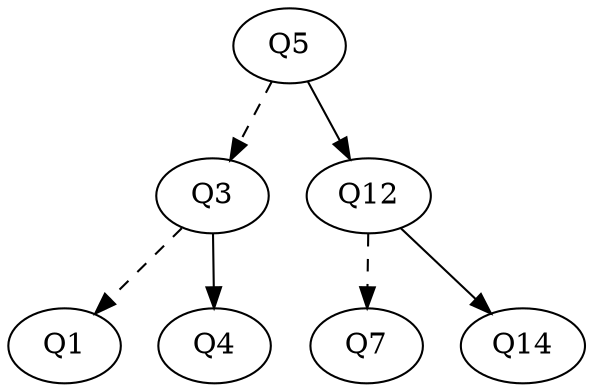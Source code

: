 digraph G {
    Q5 -> Q3 [style=dashed];
    Q5 -> Q12;
    Q12 -> Q7 [style=dashed];
    Q12 -> Q14;
    Q3 -> Q1 [style=dashed];
    Q3 -> Q4;
}
